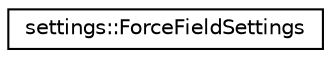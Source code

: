 digraph "Graphical Class Hierarchy"
{
 // LATEX_PDF_SIZE
  edge [fontname="Helvetica",fontsize="10",labelfontname="Helvetica",labelfontsize="10"];
  node [fontname="Helvetica",fontsize="10",shape=record];
  rankdir="LR";
  Node0 [label="settings::ForceFieldSettings",height=0.2,width=0.4,color="black", fillcolor="white", style="filled",URL="$classsettings_1_1ForceFieldSettings.html",tooltip="static class to store settings of the force field"];
}
